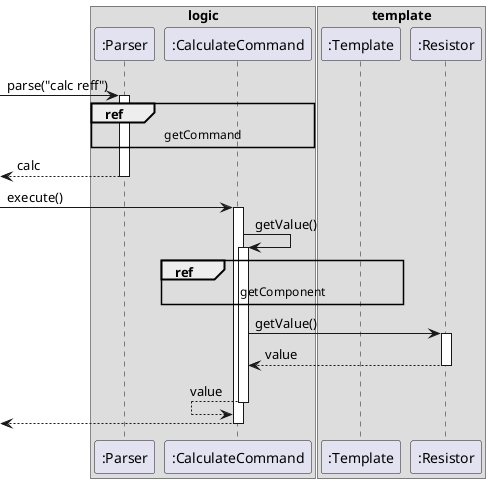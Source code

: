 @startuml
box logic
participant ":Parser" as Parser
participant ":CalculateCommand" as CalculateCommand
end box

box template
participant ":Template" as Template
participant ":Resistor" as Resistor
end box

[-> Parser : parse("calc reff")
activate Parser

ref over Parser, CalculateCommand : getCommand

[<-- Parser : calc
deactivate Parser

[->CalculateCommand : execute()
activate CalculateCommand

CalculateCommand -> CalculateCommand : getValue()
activate CalculateCommand

ref over CalculateCommand, Template : getComponent

CalculateCommand -> Resistor : getValue()
activate Resistor

CalculateCommand <-- Resistor : value
deactivate Resistor

CalculateCommand <-- CalculateCommand : value
deactivate CalculateCommand

[<-- CalculateCommand
deactivate CalculateCommand
@enduml
